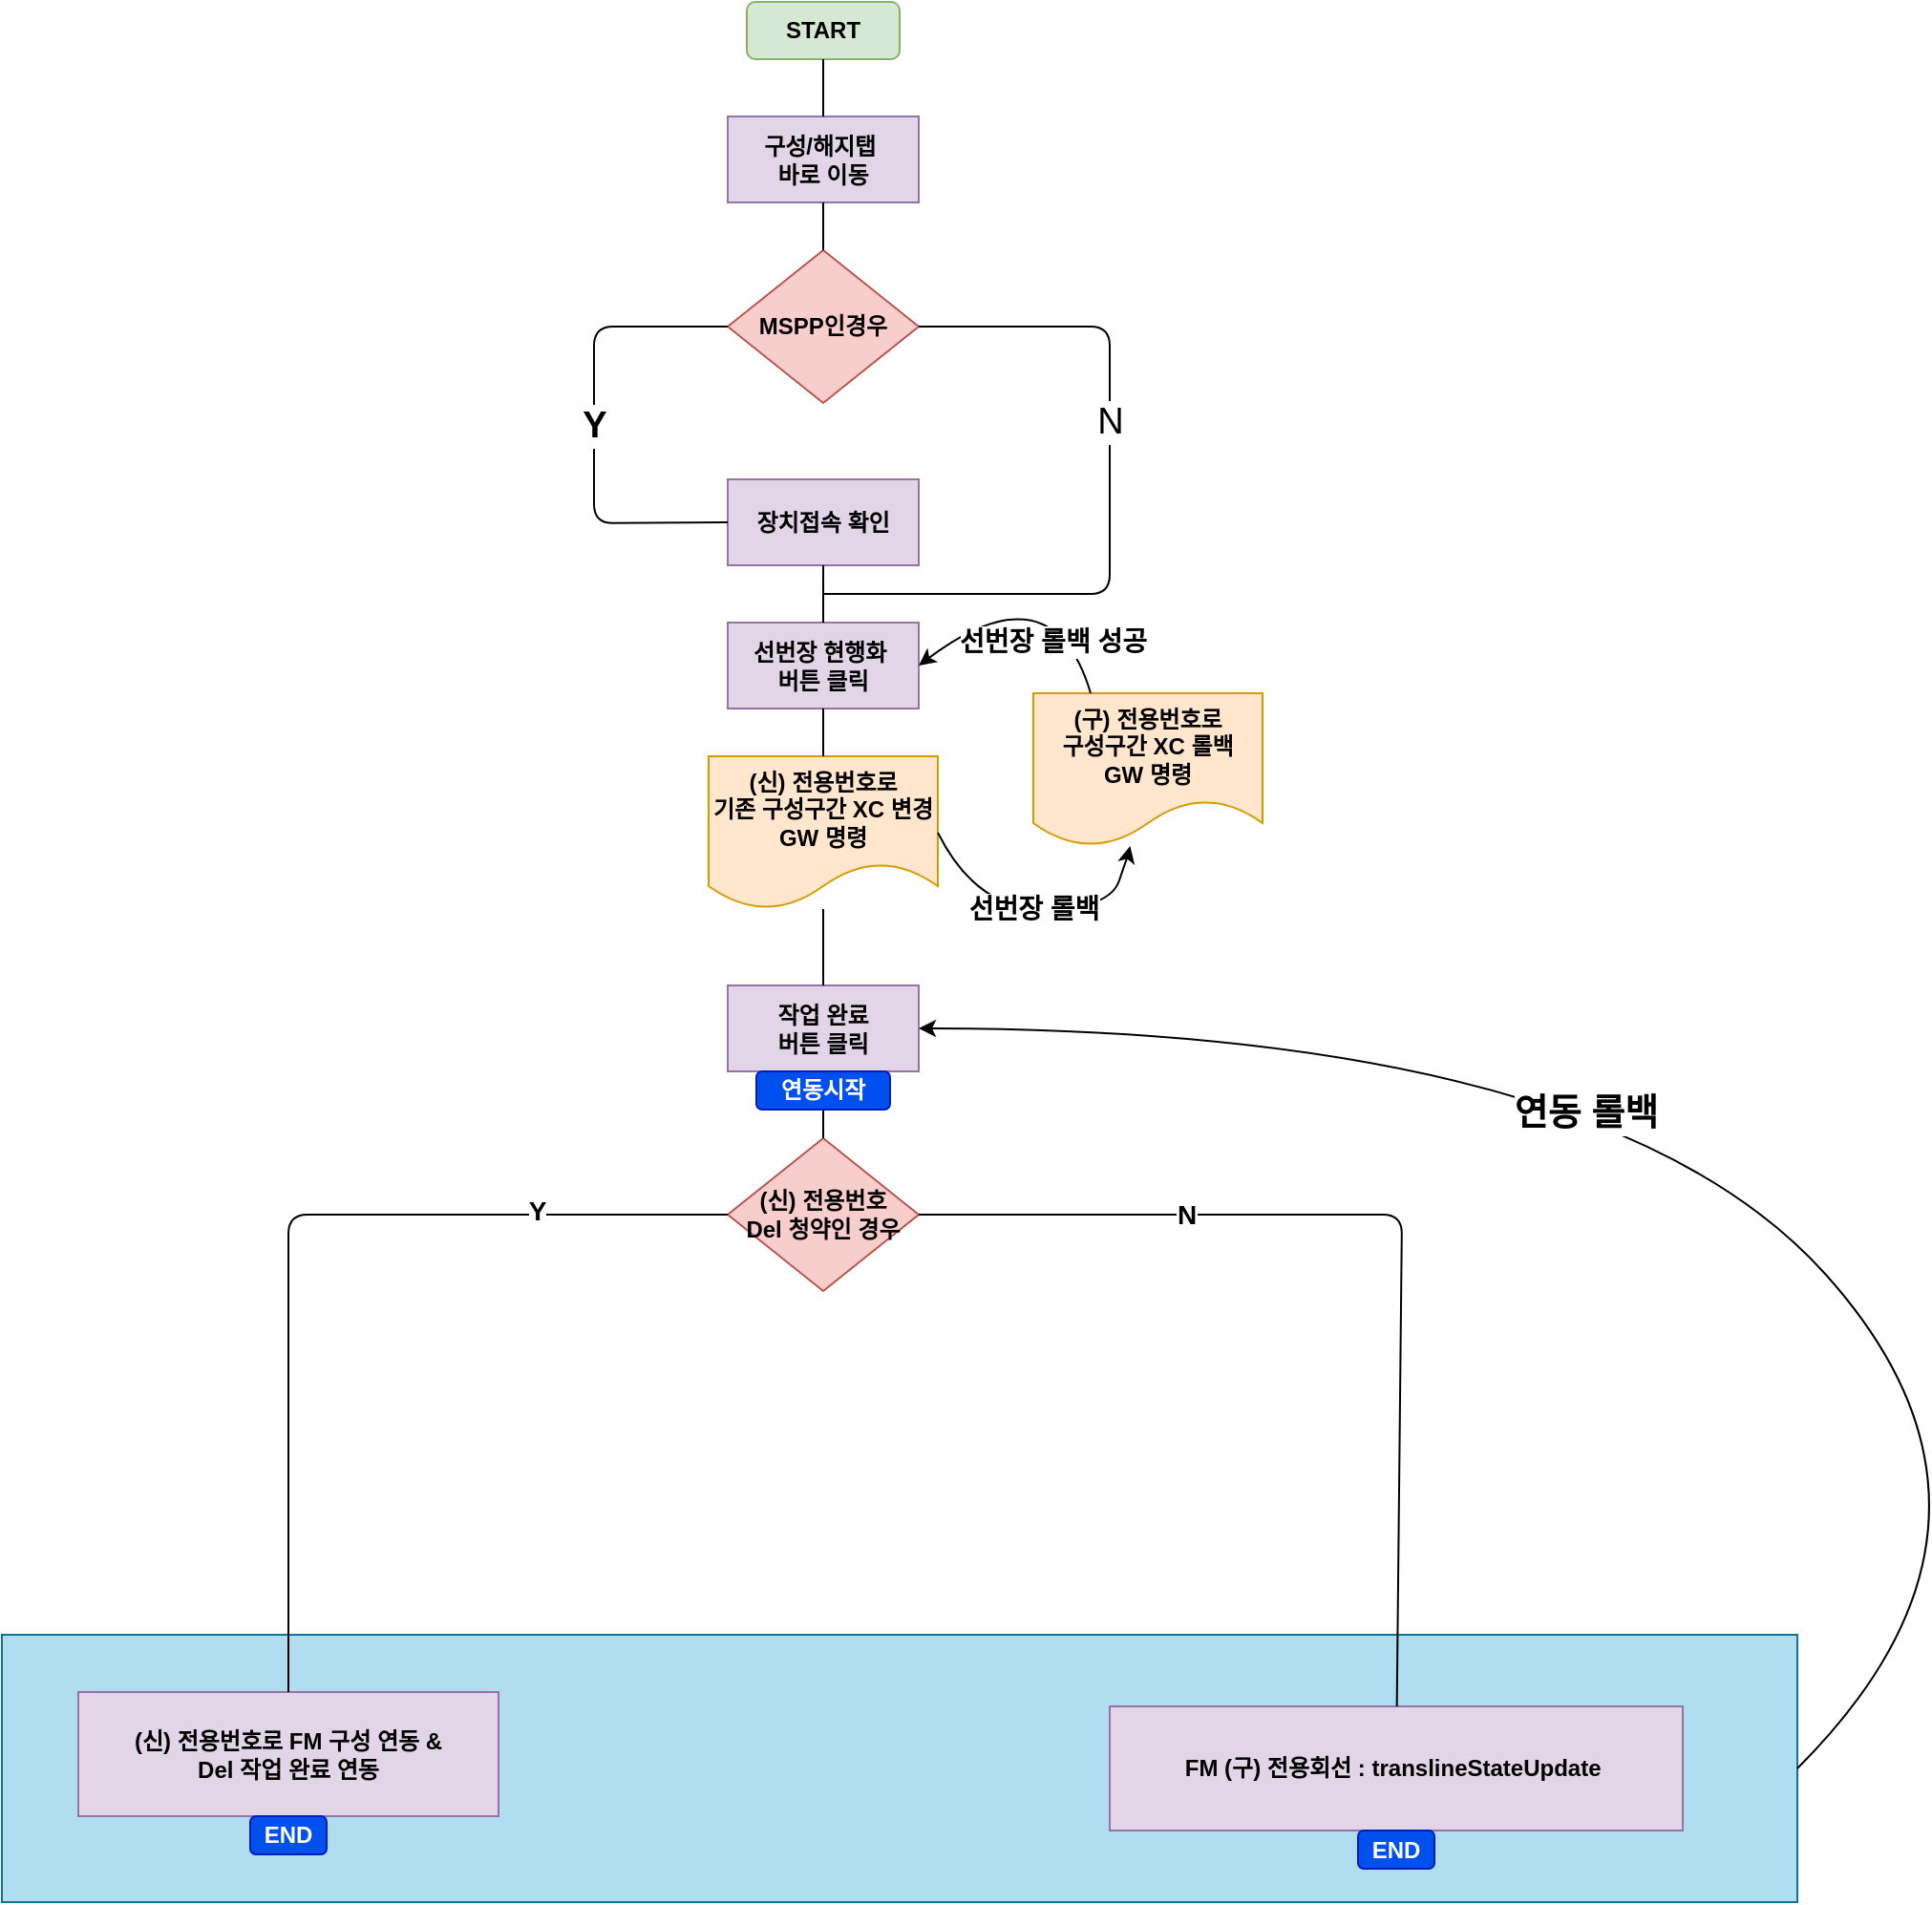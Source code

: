 <mxfile version="13.6.2" type="github">
  <diagram id="IaiarV4zrtLxRmWvXDIx" name="Page-1">
    <mxGraphModel dx="2858" dy="1089" grid="1" gridSize="10" guides="1" tooltips="1" connect="1" arrows="1" fold="1" page="1" pageScale="1" pageWidth="827" pageHeight="1169" math="0" shadow="0">
      <root>
        <mxCell id="0" />
        <mxCell id="1" parent="0" />
        <mxCell id="ohzYLanDduz3XCmgsV_s-17" value="" style="rounded=0;whiteSpace=wrap;html=1;fontSize=14;verticalAlign=top;fillColor=#b1ddf0;strokeColor=#10739e;" parent="1" vertex="1">
          <mxGeometry x="-40" y="885" width="940" height="140" as="geometry" />
        </mxCell>
        <mxCell id="4EMHORrEHme-lxzbdlqC-1" value="START" style="rounded=1;whiteSpace=wrap;html=1;fillColor=#d5e8d4;strokeColor=#82b366;fontStyle=1" parent="1" vertex="1">
          <mxGeometry x="350" y="30" width="80" height="30" as="geometry" />
        </mxCell>
        <mxCell id="4EMHORrEHme-lxzbdlqC-2" value="구성/해지탭&amp;nbsp;&lt;br&gt;바로 이동" style="rounded=0;whiteSpace=wrap;html=1;fillColor=#e1d5e7;strokeColor=#9673a6;fontStyle=1" parent="1" vertex="1">
          <mxGeometry x="340" y="90" width="100" height="45" as="geometry" />
        </mxCell>
        <mxCell id="4EMHORrEHme-lxzbdlqC-4" value="선번장 현행화&amp;nbsp;&lt;br&gt;버튼 클릭" style="rounded=0;whiteSpace=wrap;html=1;fillColor=#e1d5e7;strokeColor=#9673a6;fontStyle=1" parent="1" vertex="1">
          <mxGeometry x="340" y="355" width="100" height="45" as="geometry" />
        </mxCell>
        <mxCell id="4EMHORrEHme-lxzbdlqC-5" value="(신) 전용번호로&lt;br&gt;기존 구성구간 XC 변경 GW 명령" style="shape=document;whiteSpace=wrap;html=1;boundedLbl=1;fillColor=#ffe6cc;strokeColor=#d79b00;fontStyle=1" parent="1" vertex="1">
          <mxGeometry x="330" y="425" width="120" height="80" as="geometry" />
        </mxCell>
        <mxCell id="4EMHORrEHme-lxzbdlqC-7" value="작업 완료&lt;br&gt;버튼 클릭" style="rounded=0;whiteSpace=wrap;html=1;fillColor=#e1d5e7;strokeColor=#9673a6;fontStyle=1" parent="1" vertex="1">
          <mxGeometry x="340" y="545" width="100" height="45" as="geometry" />
        </mxCell>
        <mxCell id="4EMHORrEHme-lxzbdlqC-8" value="장치접속 확인" style="rounded=0;whiteSpace=wrap;html=1;fillColor=#e1d5e7;strokeColor=#9673a6;fontStyle=1" parent="1" vertex="1">
          <mxGeometry x="340" y="280" width="100" height="45" as="geometry" />
        </mxCell>
        <mxCell id="4EMHORrEHme-lxzbdlqC-11" value="(신) 전용번호로 FM 구성 연동 &amp;amp;&lt;br&gt;Del 작업 완료 연동&lt;br&gt;" style="rounded=0;whiteSpace=wrap;html=1;fillColor=#e1d5e7;strokeColor=#9673a6;fontStyle=1" parent="1" vertex="1">
          <mxGeometry y="915" width="220" height="65" as="geometry" />
        </mxCell>
        <mxCell id="4EMHORrEHme-lxzbdlqC-12" value="(신) 전용번호&lt;br&gt;Del 청약인 경우" style="rhombus;whiteSpace=wrap;html=1;fillColor=#f8cecc;strokeColor=#b85450;fontStyle=1" parent="1" vertex="1">
          <mxGeometry x="340" y="625" width="100" height="80" as="geometry" />
        </mxCell>
        <mxCell id="4EMHORrEHme-lxzbdlqC-15" value="" style="endArrow=none;html=1;entryX=0;entryY=0.5;entryDx=0;entryDy=0;exitX=0.5;exitY=0;exitDx=0;exitDy=0;fontSize=14;fontStyle=1" parent="1" source="4EMHORrEHme-lxzbdlqC-11" target="4EMHORrEHme-lxzbdlqC-12" edge="1">
          <mxGeometry width="50" height="50" relative="1" as="geometry">
            <mxPoint x="420" y="915" as="sourcePoint" />
            <mxPoint x="390" y="845" as="targetPoint" />
            <Array as="points">
              <mxPoint x="110" y="665" />
            </Array>
          </mxGeometry>
        </mxCell>
        <mxCell id="4EMHORrEHme-lxzbdlqC-24" value="Y" style="edgeLabel;html=1;align=center;verticalAlign=middle;resizable=0;points=[];fontSize=14;fontStyle=1" parent="4EMHORrEHme-lxzbdlqC-15" vertex="1" connectable="0">
          <mxGeometry x="0.583" y="2" relative="1" as="geometry">
            <mxPoint as="offset" />
          </mxGeometry>
        </mxCell>
        <mxCell id="4EMHORrEHme-lxzbdlqC-16" value="FM (구) 전용회선 : translineStateUpdate&amp;nbsp;" style="rounded=0;whiteSpace=wrap;html=1;fillColor=#e1d5e7;strokeColor=#9673a6;fontStyle=1" parent="1" vertex="1">
          <mxGeometry x="540" y="922.5" width="300" height="65" as="geometry" />
        </mxCell>
        <mxCell id="4EMHORrEHme-lxzbdlqC-18" value="" style="endArrow=none;html=1;entryX=0.5;entryY=1;entryDx=0;entryDy=0;exitX=0.5;exitY=0;exitDx=0;exitDy=0;fontStyle=1" parent="1" source="4EMHORrEHme-lxzbdlqC-2" target="4EMHORrEHme-lxzbdlqC-1" edge="1">
          <mxGeometry width="50" height="50" relative="1" as="geometry">
            <mxPoint x="240" y="250" as="sourcePoint" />
            <mxPoint x="290" y="200" as="targetPoint" />
          </mxGeometry>
        </mxCell>
        <mxCell id="4EMHORrEHme-lxzbdlqC-20" value="" style="endArrow=none;html=1;entryX=0.5;entryY=1;entryDx=0;entryDy=0;exitX=0.5;exitY=0;exitDx=0;exitDy=0;fontStyle=1" parent="1" source="4EMHORrEHme-lxzbdlqC-4" target="4EMHORrEHme-lxzbdlqC-8" edge="1">
          <mxGeometry width="50" height="50" relative="1" as="geometry">
            <mxPoint x="240" y="375" as="sourcePoint" />
            <mxPoint x="290" y="325" as="targetPoint" />
          </mxGeometry>
        </mxCell>
        <mxCell id="4EMHORrEHme-lxzbdlqC-21" value="" style="endArrow=none;html=1;entryX=0.5;entryY=1;entryDx=0;entryDy=0;fontStyle=1" parent="1" source="4EMHORrEHme-lxzbdlqC-5" target="4EMHORrEHme-lxzbdlqC-4" edge="1">
          <mxGeometry width="50" height="50" relative="1" as="geometry">
            <mxPoint x="240" y="575" as="sourcePoint" />
            <mxPoint x="290" y="525" as="targetPoint" />
          </mxGeometry>
        </mxCell>
        <mxCell id="4EMHORrEHme-lxzbdlqC-22" value="" style="endArrow=none;html=1;entryX=0.5;entryY=0;entryDx=0;entryDy=0;fontStyle=1" parent="1" source="4EMHORrEHme-lxzbdlqC-5" target="4EMHORrEHme-lxzbdlqC-7" edge="1">
          <mxGeometry width="50" height="50" relative="1" as="geometry">
            <mxPoint x="240" y="575" as="sourcePoint" />
            <mxPoint x="290" y="525" as="targetPoint" />
          </mxGeometry>
        </mxCell>
        <mxCell id="4EMHORrEHme-lxzbdlqC-23" value="" style="endArrow=none;html=1;entryX=0.5;entryY=1;entryDx=0;entryDy=0;exitX=0.5;exitY=0;exitDx=0;exitDy=0;fontStyle=1" parent="1" target="4EMHORrEHme-lxzbdlqC-7" edge="1">
          <mxGeometry width="50" height="50" relative="1" as="geometry">
            <mxPoint x="390" y="625" as="sourcePoint" />
            <mxPoint x="290" y="625" as="targetPoint" />
          </mxGeometry>
        </mxCell>
        <mxCell id="4EMHORrEHme-lxzbdlqC-25" value="END" style="rounded=1;whiteSpace=wrap;html=1;fillColor=#0050ef;strokeColor=#001DBC;fontColor=#ffffff;fontStyle=1" parent="1" vertex="1">
          <mxGeometry x="90" y="980" width="40" height="20" as="geometry" />
        </mxCell>
        <mxCell id="4EMHORrEHme-lxzbdlqC-27" value="END" style="rounded=1;whiteSpace=wrap;html=1;fillColor=#0050ef;strokeColor=#001DBC;fontColor=#ffffff;fontStyle=1" parent="1" vertex="1">
          <mxGeometry x="670" y="987.5" width="40" height="20" as="geometry" />
        </mxCell>
        <mxCell id="SZAGpQV5Ku6kyoJLEka8-1" value="연동시작" style="rounded=1;whiteSpace=wrap;html=1;fillColor=#0050ef;strokeColor=#001DBC;fontColor=#ffffff;fontStyle=1" parent="1" vertex="1">
          <mxGeometry x="355" y="590" width="70" height="20" as="geometry" />
        </mxCell>
        <mxCell id="ohzYLanDduz3XCmgsV_s-2" value="N" style="endArrow=none;html=1;entryX=1;entryY=0.5;entryDx=0;entryDy=0;fontStyle=1;fontSize=14;" parent="1" source="4EMHORrEHme-lxzbdlqC-16" target="4EMHORrEHme-lxzbdlqC-12" edge="1">
          <mxGeometry x="0.452" width="50" height="50" relative="1" as="geometry">
            <mxPoint x="920" y="782.5" as="sourcePoint" />
            <mxPoint x="490" y="695" as="targetPoint" />
            <Array as="points">
              <mxPoint x="693" y="665" />
            </Array>
            <mxPoint as="offset" />
          </mxGeometry>
        </mxCell>
        <mxCell id="ohzYLanDduz3XCmgsV_s-8" value="(구) 전용번호로&lt;br&gt;구성구간 XC 롤백&lt;br&gt;GW 명령" style="shape=document;whiteSpace=wrap;html=1;boundedLbl=1;fillColor=#ffe6cc;strokeColor=#d79b00;fontStyle=1" parent="1" vertex="1">
          <mxGeometry x="500" y="392" width="120" height="80" as="geometry" />
        </mxCell>
        <mxCell id="ohzYLanDduz3XCmgsV_s-9" value="선번장 롤백" style="curved=1;endArrow=classic;html=1;fontSize=14;exitX=1;exitY=0.5;exitDx=0;exitDy=0;fontStyle=1" parent="1" source="4EMHORrEHme-lxzbdlqC-5" target="ohzYLanDduz3XCmgsV_s-8" edge="1">
          <mxGeometry width="50" height="50" relative="1" as="geometry">
            <mxPoint x="490" y="545" as="sourcePoint" />
            <mxPoint x="580" y="475" as="targetPoint" />
            <Array as="points">
              <mxPoint x="470" y="505" />
              <mxPoint x="540" y="505" />
              <mxPoint x="550" y="475" />
            </Array>
          </mxGeometry>
        </mxCell>
        <mxCell id="ohzYLanDduz3XCmgsV_s-11" value="선번장 롤백 성공" style="curved=1;endArrow=classic;html=1;fontSize=14;entryX=1;entryY=0.5;entryDx=0;entryDy=0;exitX=0.25;exitY=0;exitDx=0;exitDy=0;fontStyle=1" parent="1" source="ohzYLanDduz3XCmgsV_s-8" target="4EMHORrEHme-lxzbdlqC-4" edge="1">
          <mxGeometry x="-0.599" y="11" width="50" height="50" relative="1" as="geometry">
            <mxPoint x="520" y="335" as="sourcePoint" />
            <mxPoint x="570" y="285" as="targetPoint" />
            <Array as="points">
              <mxPoint x="510" y="325" />
            </Array>
            <mxPoint as="offset" />
          </mxGeometry>
        </mxCell>
        <mxCell id="ohzYLanDduz3XCmgsV_s-21" value="연동 롤백" style="curved=1;endArrow=classic;html=1;fontSize=19;entryX=1;entryY=0.5;entryDx=0;entryDy=0;exitX=1;exitY=0.5;exitDx=0;exitDy=0;fontStyle=1" parent="1" source="ohzYLanDduz3XCmgsV_s-17" target="4EMHORrEHme-lxzbdlqC-7" edge="1">
          <mxGeometry x="0.131" y="38" width="50" height="50" relative="1" as="geometry">
            <mxPoint x="1241" y="855" as="sourcePoint" />
            <mxPoint x="1330" y="757.5" as="targetPoint" />
            <Array as="points">
              <mxPoint x="1030" y="825" />
              <mxPoint x="800" y="568" />
            </Array>
            <mxPoint y="-1" as="offset" />
          </mxGeometry>
        </mxCell>
        <mxCell id="9irSj7TvWOtmzrgNqdLZ-1" value="MSPP인경우" style="rhombus;whiteSpace=wrap;html=1;fillColor=#f8cecc;strokeColor=#b85450;fontStyle=1" vertex="1" parent="1">
          <mxGeometry x="340" y="160" width="100" height="80" as="geometry" />
        </mxCell>
        <mxCell id="9irSj7TvWOtmzrgNqdLZ-2" value="&lt;font style=&quot;font-size: 19px&quot;&gt;&lt;b&gt;Y&lt;/b&gt;&lt;/font&gt;" style="endArrow=none;html=1;entryX=0;entryY=0.5;entryDx=0;entryDy=0;exitX=0;exitY=0.5;exitDx=0;exitDy=0;" edge="1" parent="1" source="4EMHORrEHme-lxzbdlqC-8" target="9irSj7TvWOtmzrgNqdLZ-1">
          <mxGeometry width="50" height="50" relative="1" as="geometry">
            <mxPoint x="270" y="303" as="sourcePoint" />
            <mxPoint x="580" y="530" as="targetPoint" />
            <Array as="points">
              <mxPoint x="270" y="303" />
              <mxPoint x="270" y="200" />
            </Array>
          </mxGeometry>
        </mxCell>
        <mxCell id="9irSj7TvWOtmzrgNqdLZ-3" value="&lt;font style=&quot;font-size: 19px&quot;&gt;N&lt;/font&gt;" style="endArrow=none;html=1;entryX=1;entryY=0.5;entryDx=0;entryDy=0;" edge="1" parent="1" target="9irSj7TvWOtmzrgNqdLZ-1">
          <mxGeometry x="0.231" width="50" height="50" relative="1" as="geometry">
            <mxPoint x="390" y="340" as="sourcePoint" />
            <mxPoint x="580" y="530" as="targetPoint" />
            <Array as="points">
              <mxPoint x="540" y="340" />
              <mxPoint x="540" y="200" />
            </Array>
            <mxPoint as="offset" />
          </mxGeometry>
        </mxCell>
        <mxCell id="9irSj7TvWOtmzrgNqdLZ-4" value="" style="endArrow=none;html=1;entryX=0.5;entryY=1;entryDx=0;entryDy=0;exitX=0.5;exitY=0;exitDx=0;exitDy=0;fontStyle=1" edge="1" parent="1" source="9irSj7TvWOtmzrgNqdLZ-1" target="4EMHORrEHme-lxzbdlqC-2">
          <mxGeometry width="50" height="50" relative="1" as="geometry">
            <mxPoint x="400" y="100" as="sourcePoint" />
            <mxPoint x="400" y="70" as="targetPoint" />
          </mxGeometry>
        </mxCell>
      </root>
    </mxGraphModel>
  </diagram>
</mxfile>

